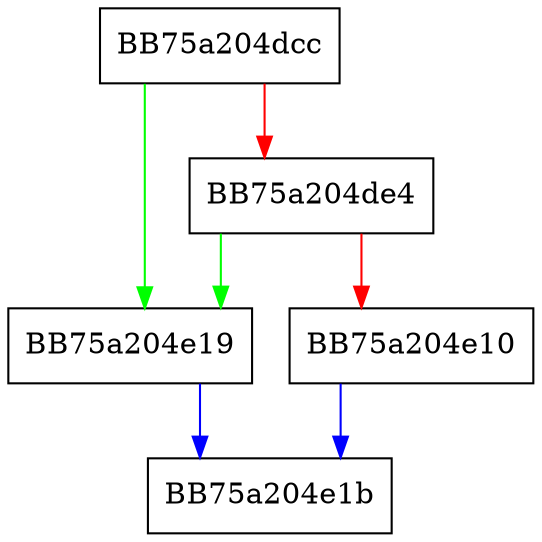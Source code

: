 digraph SetSampleSubmissionIneligibleReason {
  node [shape="box"];
  graph [splines=ortho];
  BB75a204dcc -> BB75a204e19 [color="green"];
  BB75a204dcc -> BB75a204de4 [color="red"];
  BB75a204de4 -> BB75a204e19 [color="green"];
  BB75a204de4 -> BB75a204e10 [color="red"];
  BB75a204e10 -> BB75a204e1b [color="blue"];
  BB75a204e19 -> BB75a204e1b [color="blue"];
}
